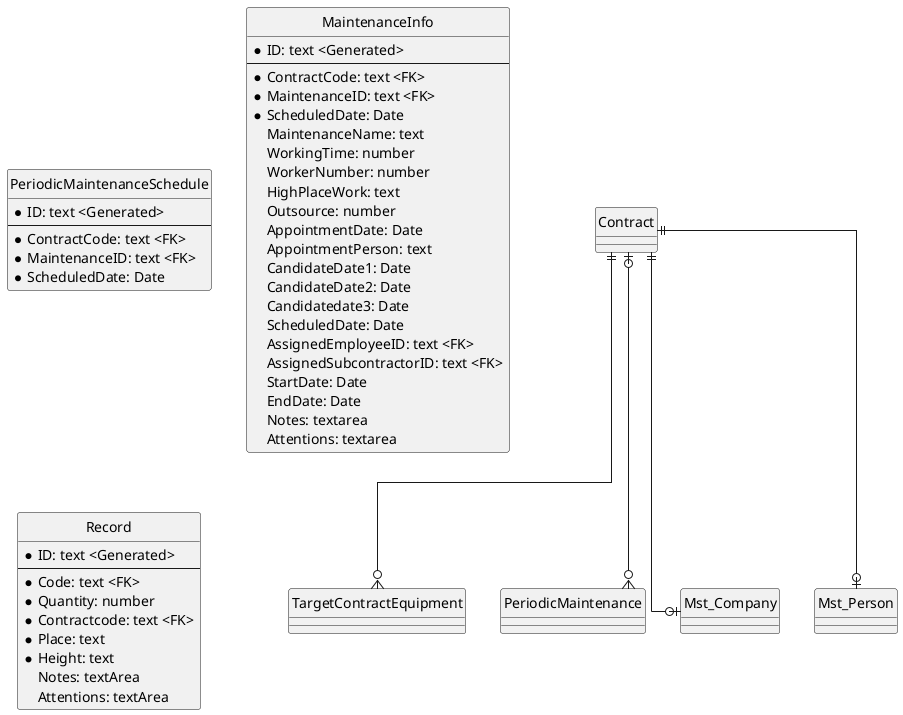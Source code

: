 @startuml
hide circle
skinparam linetype ortho

entity PeriodicMaintenanceSchedule {
    * ID: text <Generated>
    --
    * ContractCode: text <FK>
    * MaintenanceID: text <FK>
    * ScheduledDate: Date
}
entity MaintenanceInfo {
    * ID: text <Generated>
    --
    * ContractCode: text <FK>
    * MaintenanceID: text <FK>
    * ScheduledDate: Date
    MaintenanceName: text
    WorkingTime: number
    WorkerNumber: number
    HighPlaceWork: text
    Outsource: number
    AppointmentDate: Date
    AppointmentPerson: text
    CandidateDate1: Date
    CandidateDate2: Date
    Candidatedate3: Date
    ScheduledDate: Date
    AssignedEmployeeID: text <FK>
    AssignedSubcontractorID: text <FK>
    StartDate: Date
    EndDate: Date
    Notes: textarea
    Attentions: textarea
}
entity Record {
    * ID: text <Generated>
    --
    * Code: text <FK>
    * Quantity: number
    * Contractcode: text <FK>
    * Place: text
    * Height: text
    Notes: textArea
    Attentions: textArea
}

Contract ||--o{ TargetContractEquipment
Contract |o--o{ PeriodicMaintenance
Contract ||--o| Mst_Company
Contract ||--o| Mst_Person
@enduml